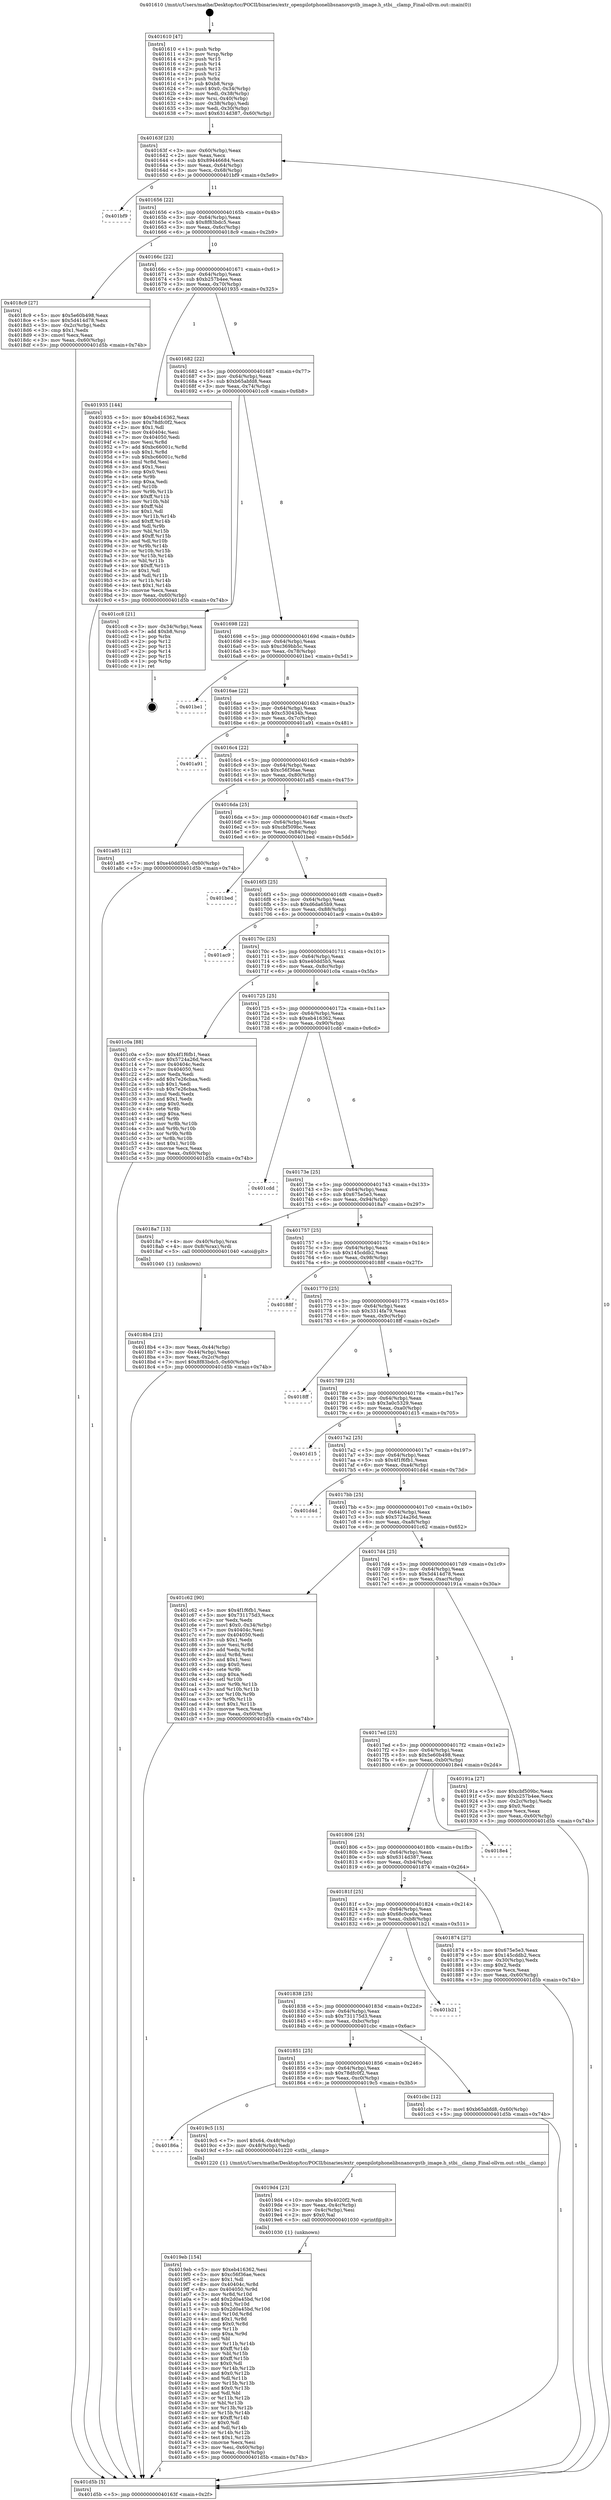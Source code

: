 digraph "0x401610" {
  label = "0x401610 (/mnt/c/Users/mathe/Desktop/tcc/POCII/binaries/extr_openpilotphonelibsnanovgstb_image.h_stbi__clamp_Final-ollvm.out::main(0))"
  labelloc = "t"
  node[shape=record]

  Entry [label="",width=0.3,height=0.3,shape=circle,fillcolor=black,style=filled]
  "0x40163f" [label="{
     0x40163f [23]\l
     | [instrs]\l
     &nbsp;&nbsp;0x40163f \<+3\>: mov -0x60(%rbp),%eax\l
     &nbsp;&nbsp;0x401642 \<+2\>: mov %eax,%ecx\l
     &nbsp;&nbsp;0x401644 \<+6\>: sub $0x89446684,%ecx\l
     &nbsp;&nbsp;0x40164a \<+3\>: mov %eax,-0x64(%rbp)\l
     &nbsp;&nbsp;0x40164d \<+3\>: mov %ecx,-0x68(%rbp)\l
     &nbsp;&nbsp;0x401650 \<+6\>: je 0000000000401bf9 \<main+0x5e9\>\l
  }"]
  "0x401bf9" [label="{
     0x401bf9\l
  }", style=dashed]
  "0x401656" [label="{
     0x401656 [22]\l
     | [instrs]\l
     &nbsp;&nbsp;0x401656 \<+5\>: jmp 000000000040165b \<main+0x4b\>\l
     &nbsp;&nbsp;0x40165b \<+3\>: mov -0x64(%rbp),%eax\l
     &nbsp;&nbsp;0x40165e \<+5\>: sub $0x8f83bdc5,%eax\l
     &nbsp;&nbsp;0x401663 \<+3\>: mov %eax,-0x6c(%rbp)\l
     &nbsp;&nbsp;0x401666 \<+6\>: je 00000000004018c9 \<main+0x2b9\>\l
  }"]
  Exit [label="",width=0.3,height=0.3,shape=circle,fillcolor=black,style=filled,peripheries=2]
  "0x4018c9" [label="{
     0x4018c9 [27]\l
     | [instrs]\l
     &nbsp;&nbsp;0x4018c9 \<+5\>: mov $0x5e60b498,%eax\l
     &nbsp;&nbsp;0x4018ce \<+5\>: mov $0x5d414d78,%ecx\l
     &nbsp;&nbsp;0x4018d3 \<+3\>: mov -0x2c(%rbp),%edx\l
     &nbsp;&nbsp;0x4018d6 \<+3\>: cmp $0x1,%edx\l
     &nbsp;&nbsp;0x4018d9 \<+3\>: cmovl %ecx,%eax\l
     &nbsp;&nbsp;0x4018dc \<+3\>: mov %eax,-0x60(%rbp)\l
     &nbsp;&nbsp;0x4018df \<+5\>: jmp 0000000000401d5b \<main+0x74b\>\l
  }"]
  "0x40166c" [label="{
     0x40166c [22]\l
     | [instrs]\l
     &nbsp;&nbsp;0x40166c \<+5\>: jmp 0000000000401671 \<main+0x61\>\l
     &nbsp;&nbsp;0x401671 \<+3\>: mov -0x64(%rbp),%eax\l
     &nbsp;&nbsp;0x401674 \<+5\>: sub $0xb257b4ee,%eax\l
     &nbsp;&nbsp;0x401679 \<+3\>: mov %eax,-0x70(%rbp)\l
     &nbsp;&nbsp;0x40167c \<+6\>: je 0000000000401935 \<main+0x325\>\l
  }"]
  "0x4019eb" [label="{
     0x4019eb [154]\l
     | [instrs]\l
     &nbsp;&nbsp;0x4019eb \<+5\>: mov $0xeb416362,%esi\l
     &nbsp;&nbsp;0x4019f0 \<+5\>: mov $0xc56f36ae,%ecx\l
     &nbsp;&nbsp;0x4019f5 \<+2\>: mov $0x1,%dl\l
     &nbsp;&nbsp;0x4019f7 \<+8\>: mov 0x40404c,%r8d\l
     &nbsp;&nbsp;0x4019ff \<+8\>: mov 0x404050,%r9d\l
     &nbsp;&nbsp;0x401a07 \<+3\>: mov %r8d,%r10d\l
     &nbsp;&nbsp;0x401a0a \<+7\>: add $0x2d0a45bd,%r10d\l
     &nbsp;&nbsp;0x401a11 \<+4\>: sub $0x1,%r10d\l
     &nbsp;&nbsp;0x401a15 \<+7\>: sub $0x2d0a45bd,%r10d\l
     &nbsp;&nbsp;0x401a1c \<+4\>: imul %r10d,%r8d\l
     &nbsp;&nbsp;0x401a20 \<+4\>: and $0x1,%r8d\l
     &nbsp;&nbsp;0x401a24 \<+4\>: cmp $0x0,%r8d\l
     &nbsp;&nbsp;0x401a28 \<+4\>: sete %r11b\l
     &nbsp;&nbsp;0x401a2c \<+4\>: cmp $0xa,%r9d\l
     &nbsp;&nbsp;0x401a30 \<+3\>: setl %bl\l
     &nbsp;&nbsp;0x401a33 \<+3\>: mov %r11b,%r14b\l
     &nbsp;&nbsp;0x401a36 \<+4\>: xor $0xff,%r14b\l
     &nbsp;&nbsp;0x401a3a \<+3\>: mov %bl,%r15b\l
     &nbsp;&nbsp;0x401a3d \<+4\>: xor $0xff,%r15b\l
     &nbsp;&nbsp;0x401a41 \<+3\>: xor $0x0,%dl\l
     &nbsp;&nbsp;0x401a44 \<+3\>: mov %r14b,%r12b\l
     &nbsp;&nbsp;0x401a47 \<+4\>: and $0x0,%r12b\l
     &nbsp;&nbsp;0x401a4b \<+3\>: and %dl,%r11b\l
     &nbsp;&nbsp;0x401a4e \<+3\>: mov %r15b,%r13b\l
     &nbsp;&nbsp;0x401a51 \<+4\>: and $0x0,%r13b\l
     &nbsp;&nbsp;0x401a55 \<+2\>: and %dl,%bl\l
     &nbsp;&nbsp;0x401a57 \<+3\>: or %r11b,%r12b\l
     &nbsp;&nbsp;0x401a5a \<+3\>: or %bl,%r13b\l
     &nbsp;&nbsp;0x401a5d \<+3\>: xor %r13b,%r12b\l
     &nbsp;&nbsp;0x401a60 \<+3\>: or %r15b,%r14b\l
     &nbsp;&nbsp;0x401a63 \<+4\>: xor $0xff,%r14b\l
     &nbsp;&nbsp;0x401a67 \<+3\>: or $0x0,%dl\l
     &nbsp;&nbsp;0x401a6a \<+3\>: and %dl,%r14b\l
     &nbsp;&nbsp;0x401a6d \<+3\>: or %r14b,%r12b\l
     &nbsp;&nbsp;0x401a70 \<+4\>: test $0x1,%r12b\l
     &nbsp;&nbsp;0x401a74 \<+3\>: cmovne %ecx,%esi\l
     &nbsp;&nbsp;0x401a77 \<+3\>: mov %esi,-0x60(%rbp)\l
     &nbsp;&nbsp;0x401a7a \<+6\>: mov %eax,-0xc4(%rbp)\l
     &nbsp;&nbsp;0x401a80 \<+5\>: jmp 0000000000401d5b \<main+0x74b\>\l
  }"]
  "0x401935" [label="{
     0x401935 [144]\l
     | [instrs]\l
     &nbsp;&nbsp;0x401935 \<+5\>: mov $0xeb416362,%eax\l
     &nbsp;&nbsp;0x40193a \<+5\>: mov $0x78dfc0f2,%ecx\l
     &nbsp;&nbsp;0x40193f \<+2\>: mov $0x1,%dl\l
     &nbsp;&nbsp;0x401941 \<+7\>: mov 0x40404c,%esi\l
     &nbsp;&nbsp;0x401948 \<+7\>: mov 0x404050,%edi\l
     &nbsp;&nbsp;0x40194f \<+3\>: mov %esi,%r8d\l
     &nbsp;&nbsp;0x401952 \<+7\>: add $0xbc66001c,%r8d\l
     &nbsp;&nbsp;0x401959 \<+4\>: sub $0x1,%r8d\l
     &nbsp;&nbsp;0x40195d \<+7\>: sub $0xbc66001c,%r8d\l
     &nbsp;&nbsp;0x401964 \<+4\>: imul %r8d,%esi\l
     &nbsp;&nbsp;0x401968 \<+3\>: and $0x1,%esi\l
     &nbsp;&nbsp;0x40196b \<+3\>: cmp $0x0,%esi\l
     &nbsp;&nbsp;0x40196e \<+4\>: sete %r9b\l
     &nbsp;&nbsp;0x401972 \<+3\>: cmp $0xa,%edi\l
     &nbsp;&nbsp;0x401975 \<+4\>: setl %r10b\l
     &nbsp;&nbsp;0x401979 \<+3\>: mov %r9b,%r11b\l
     &nbsp;&nbsp;0x40197c \<+4\>: xor $0xff,%r11b\l
     &nbsp;&nbsp;0x401980 \<+3\>: mov %r10b,%bl\l
     &nbsp;&nbsp;0x401983 \<+3\>: xor $0xff,%bl\l
     &nbsp;&nbsp;0x401986 \<+3\>: xor $0x1,%dl\l
     &nbsp;&nbsp;0x401989 \<+3\>: mov %r11b,%r14b\l
     &nbsp;&nbsp;0x40198c \<+4\>: and $0xff,%r14b\l
     &nbsp;&nbsp;0x401990 \<+3\>: and %dl,%r9b\l
     &nbsp;&nbsp;0x401993 \<+3\>: mov %bl,%r15b\l
     &nbsp;&nbsp;0x401996 \<+4\>: and $0xff,%r15b\l
     &nbsp;&nbsp;0x40199a \<+3\>: and %dl,%r10b\l
     &nbsp;&nbsp;0x40199d \<+3\>: or %r9b,%r14b\l
     &nbsp;&nbsp;0x4019a0 \<+3\>: or %r10b,%r15b\l
     &nbsp;&nbsp;0x4019a3 \<+3\>: xor %r15b,%r14b\l
     &nbsp;&nbsp;0x4019a6 \<+3\>: or %bl,%r11b\l
     &nbsp;&nbsp;0x4019a9 \<+4\>: xor $0xff,%r11b\l
     &nbsp;&nbsp;0x4019ad \<+3\>: or $0x1,%dl\l
     &nbsp;&nbsp;0x4019b0 \<+3\>: and %dl,%r11b\l
     &nbsp;&nbsp;0x4019b3 \<+3\>: or %r11b,%r14b\l
     &nbsp;&nbsp;0x4019b6 \<+4\>: test $0x1,%r14b\l
     &nbsp;&nbsp;0x4019ba \<+3\>: cmovne %ecx,%eax\l
     &nbsp;&nbsp;0x4019bd \<+3\>: mov %eax,-0x60(%rbp)\l
     &nbsp;&nbsp;0x4019c0 \<+5\>: jmp 0000000000401d5b \<main+0x74b\>\l
  }"]
  "0x401682" [label="{
     0x401682 [22]\l
     | [instrs]\l
     &nbsp;&nbsp;0x401682 \<+5\>: jmp 0000000000401687 \<main+0x77\>\l
     &nbsp;&nbsp;0x401687 \<+3\>: mov -0x64(%rbp),%eax\l
     &nbsp;&nbsp;0x40168a \<+5\>: sub $0xb65abfd8,%eax\l
     &nbsp;&nbsp;0x40168f \<+3\>: mov %eax,-0x74(%rbp)\l
     &nbsp;&nbsp;0x401692 \<+6\>: je 0000000000401cc8 \<main+0x6b8\>\l
  }"]
  "0x4019d4" [label="{
     0x4019d4 [23]\l
     | [instrs]\l
     &nbsp;&nbsp;0x4019d4 \<+10\>: movabs $0x4020f2,%rdi\l
     &nbsp;&nbsp;0x4019de \<+3\>: mov %eax,-0x4c(%rbp)\l
     &nbsp;&nbsp;0x4019e1 \<+3\>: mov -0x4c(%rbp),%esi\l
     &nbsp;&nbsp;0x4019e4 \<+2\>: mov $0x0,%al\l
     &nbsp;&nbsp;0x4019e6 \<+5\>: call 0000000000401030 \<printf@plt\>\l
     | [calls]\l
     &nbsp;&nbsp;0x401030 \{1\} (unknown)\l
  }"]
  "0x401cc8" [label="{
     0x401cc8 [21]\l
     | [instrs]\l
     &nbsp;&nbsp;0x401cc8 \<+3\>: mov -0x34(%rbp),%eax\l
     &nbsp;&nbsp;0x401ccb \<+7\>: add $0xb8,%rsp\l
     &nbsp;&nbsp;0x401cd2 \<+1\>: pop %rbx\l
     &nbsp;&nbsp;0x401cd3 \<+2\>: pop %r12\l
     &nbsp;&nbsp;0x401cd5 \<+2\>: pop %r13\l
     &nbsp;&nbsp;0x401cd7 \<+2\>: pop %r14\l
     &nbsp;&nbsp;0x401cd9 \<+2\>: pop %r15\l
     &nbsp;&nbsp;0x401cdb \<+1\>: pop %rbp\l
     &nbsp;&nbsp;0x401cdc \<+1\>: ret\l
  }"]
  "0x401698" [label="{
     0x401698 [22]\l
     | [instrs]\l
     &nbsp;&nbsp;0x401698 \<+5\>: jmp 000000000040169d \<main+0x8d\>\l
     &nbsp;&nbsp;0x40169d \<+3\>: mov -0x64(%rbp),%eax\l
     &nbsp;&nbsp;0x4016a0 \<+5\>: sub $0xc369bb5c,%eax\l
     &nbsp;&nbsp;0x4016a5 \<+3\>: mov %eax,-0x78(%rbp)\l
     &nbsp;&nbsp;0x4016a8 \<+6\>: je 0000000000401be1 \<main+0x5d1\>\l
  }"]
  "0x40186a" [label="{
     0x40186a\l
  }", style=dashed]
  "0x401be1" [label="{
     0x401be1\l
  }", style=dashed]
  "0x4016ae" [label="{
     0x4016ae [22]\l
     | [instrs]\l
     &nbsp;&nbsp;0x4016ae \<+5\>: jmp 00000000004016b3 \<main+0xa3\>\l
     &nbsp;&nbsp;0x4016b3 \<+3\>: mov -0x64(%rbp),%eax\l
     &nbsp;&nbsp;0x4016b6 \<+5\>: sub $0xc530434b,%eax\l
     &nbsp;&nbsp;0x4016bb \<+3\>: mov %eax,-0x7c(%rbp)\l
     &nbsp;&nbsp;0x4016be \<+6\>: je 0000000000401a91 \<main+0x481\>\l
  }"]
  "0x4019c5" [label="{
     0x4019c5 [15]\l
     | [instrs]\l
     &nbsp;&nbsp;0x4019c5 \<+7\>: movl $0x64,-0x48(%rbp)\l
     &nbsp;&nbsp;0x4019cc \<+3\>: mov -0x48(%rbp),%edi\l
     &nbsp;&nbsp;0x4019cf \<+5\>: call 0000000000401220 \<stbi__clamp\>\l
     | [calls]\l
     &nbsp;&nbsp;0x401220 \{1\} (/mnt/c/Users/mathe/Desktop/tcc/POCII/binaries/extr_openpilotphonelibsnanovgstb_image.h_stbi__clamp_Final-ollvm.out::stbi__clamp)\l
  }"]
  "0x401a91" [label="{
     0x401a91\l
  }", style=dashed]
  "0x4016c4" [label="{
     0x4016c4 [22]\l
     | [instrs]\l
     &nbsp;&nbsp;0x4016c4 \<+5\>: jmp 00000000004016c9 \<main+0xb9\>\l
     &nbsp;&nbsp;0x4016c9 \<+3\>: mov -0x64(%rbp),%eax\l
     &nbsp;&nbsp;0x4016cc \<+5\>: sub $0xc56f36ae,%eax\l
     &nbsp;&nbsp;0x4016d1 \<+3\>: mov %eax,-0x80(%rbp)\l
     &nbsp;&nbsp;0x4016d4 \<+6\>: je 0000000000401a85 \<main+0x475\>\l
  }"]
  "0x401851" [label="{
     0x401851 [25]\l
     | [instrs]\l
     &nbsp;&nbsp;0x401851 \<+5\>: jmp 0000000000401856 \<main+0x246\>\l
     &nbsp;&nbsp;0x401856 \<+3\>: mov -0x64(%rbp),%eax\l
     &nbsp;&nbsp;0x401859 \<+5\>: sub $0x78dfc0f2,%eax\l
     &nbsp;&nbsp;0x40185e \<+6\>: mov %eax,-0xc0(%rbp)\l
     &nbsp;&nbsp;0x401864 \<+6\>: je 00000000004019c5 \<main+0x3b5\>\l
  }"]
  "0x401a85" [label="{
     0x401a85 [12]\l
     | [instrs]\l
     &nbsp;&nbsp;0x401a85 \<+7\>: movl $0xe40dd5b5,-0x60(%rbp)\l
     &nbsp;&nbsp;0x401a8c \<+5\>: jmp 0000000000401d5b \<main+0x74b\>\l
  }"]
  "0x4016da" [label="{
     0x4016da [25]\l
     | [instrs]\l
     &nbsp;&nbsp;0x4016da \<+5\>: jmp 00000000004016df \<main+0xcf\>\l
     &nbsp;&nbsp;0x4016df \<+3\>: mov -0x64(%rbp),%eax\l
     &nbsp;&nbsp;0x4016e2 \<+5\>: sub $0xcbf509bc,%eax\l
     &nbsp;&nbsp;0x4016e7 \<+6\>: mov %eax,-0x84(%rbp)\l
     &nbsp;&nbsp;0x4016ed \<+6\>: je 0000000000401bed \<main+0x5dd\>\l
  }"]
  "0x401cbc" [label="{
     0x401cbc [12]\l
     | [instrs]\l
     &nbsp;&nbsp;0x401cbc \<+7\>: movl $0xb65abfd8,-0x60(%rbp)\l
     &nbsp;&nbsp;0x401cc3 \<+5\>: jmp 0000000000401d5b \<main+0x74b\>\l
  }"]
  "0x401bed" [label="{
     0x401bed\l
  }", style=dashed]
  "0x4016f3" [label="{
     0x4016f3 [25]\l
     | [instrs]\l
     &nbsp;&nbsp;0x4016f3 \<+5\>: jmp 00000000004016f8 \<main+0xe8\>\l
     &nbsp;&nbsp;0x4016f8 \<+3\>: mov -0x64(%rbp),%eax\l
     &nbsp;&nbsp;0x4016fb \<+5\>: sub $0xd6da65b9,%eax\l
     &nbsp;&nbsp;0x401700 \<+6\>: mov %eax,-0x88(%rbp)\l
     &nbsp;&nbsp;0x401706 \<+6\>: je 0000000000401ac9 \<main+0x4b9\>\l
  }"]
  "0x401838" [label="{
     0x401838 [25]\l
     | [instrs]\l
     &nbsp;&nbsp;0x401838 \<+5\>: jmp 000000000040183d \<main+0x22d\>\l
     &nbsp;&nbsp;0x40183d \<+3\>: mov -0x64(%rbp),%eax\l
     &nbsp;&nbsp;0x401840 \<+5\>: sub $0x731175d3,%eax\l
     &nbsp;&nbsp;0x401845 \<+6\>: mov %eax,-0xbc(%rbp)\l
     &nbsp;&nbsp;0x40184b \<+6\>: je 0000000000401cbc \<main+0x6ac\>\l
  }"]
  "0x401ac9" [label="{
     0x401ac9\l
  }", style=dashed]
  "0x40170c" [label="{
     0x40170c [25]\l
     | [instrs]\l
     &nbsp;&nbsp;0x40170c \<+5\>: jmp 0000000000401711 \<main+0x101\>\l
     &nbsp;&nbsp;0x401711 \<+3\>: mov -0x64(%rbp),%eax\l
     &nbsp;&nbsp;0x401714 \<+5\>: sub $0xe40dd5b5,%eax\l
     &nbsp;&nbsp;0x401719 \<+6\>: mov %eax,-0x8c(%rbp)\l
     &nbsp;&nbsp;0x40171f \<+6\>: je 0000000000401c0a \<main+0x5fa\>\l
  }"]
  "0x401b21" [label="{
     0x401b21\l
  }", style=dashed]
  "0x401c0a" [label="{
     0x401c0a [88]\l
     | [instrs]\l
     &nbsp;&nbsp;0x401c0a \<+5\>: mov $0x4f1f6fb1,%eax\l
     &nbsp;&nbsp;0x401c0f \<+5\>: mov $0x5724a26d,%ecx\l
     &nbsp;&nbsp;0x401c14 \<+7\>: mov 0x40404c,%edx\l
     &nbsp;&nbsp;0x401c1b \<+7\>: mov 0x404050,%esi\l
     &nbsp;&nbsp;0x401c22 \<+2\>: mov %edx,%edi\l
     &nbsp;&nbsp;0x401c24 \<+6\>: add $0x7e26cbaa,%edi\l
     &nbsp;&nbsp;0x401c2a \<+3\>: sub $0x1,%edi\l
     &nbsp;&nbsp;0x401c2d \<+6\>: sub $0x7e26cbaa,%edi\l
     &nbsp;&nbsp;0x401c33 \<+3\>: imul %edi,%edx\l
     &nbsp;&nbsp;0x401c36 \<+3\>: and $0x1,%edx\l
     &nbsp;&nbsp;0x401c39 \<+3\>: cmp $0x0,%edx\l
     &nbsp;&nbsp;0x401c3c \<+4\>: sete %r8b\l
     &nbsp;&nbsp;0x401c40 \<+3\>: cmp $0xa,%esi\l
     &nbsp;&nbsp;0x401c43 \<+4\>: setl %r9b\l
     &nbsp;&nbsp;0x401c47 \<+3\>: mov %r8b,%r10b\l
     &nbsp;&nbsp;0x401c4a \<+3\>: and %r9b,%r10b\l
     &nbsp;&nbsp;0x401c4d \<+3\>: xor %r9b,%r8b\l
     &nbsp;&nbsp;0x401c50 \<+3\>: or %r8b,%r10b\l
     &nbsp;&nbsp;0x401c53 \<+4\>: test $0x1,%r10b\l
     &nbsp;&nbsp;0x401c57 \<+3\>: cmovne %ecx,%eax\l
     &nbsp;&nbsp;0x401c5a \<+3\>: mov %eax,-0x60(%rbp)\l
     &nbsp;&nbsp;0x401c5d \<+5\>: jmp 0000000000401d5b \<main+0x74b\>\l
  }"]
  "0x401725" [label="{
     0x401725 [25]\l
     | [instrs]\l
     &nbsp;&nbsp;0x401725 \<+5\>: jmp 000000000040172a \<main+0x11a\>\l
     &nbsp;&nbsp;0x40172a \<+3\>: mov -0x64(%rbp),%eax\l
     &nbsp;&nbsp;0x40172d \<+5\>: sub $0xeb416362,%eax\l
     &nbsp;&nbsp;0x401732 \<+6\>: mov %eax,-0x90(%rbp)\l
     &nbsp;&nbsp;0x401738 \<+6\>: je 0000000000401cdd \<main+0x6cd\>\l
  }"]
  "0x4018b4" [label="{
     0x4018b4 [21]\l
     | [instrs]\l
     &nbsp;&nbsp;0x4018b4 \<+3\>: mov %eax,-0x44(%rbp)\l
     &nbsp;&nbsp;0x4018b7 \<+3\>: mov -0x44(%rbp),%eax\l
     &nbsp;&nbsp;0x4018ba \<+3\>: mov %eax,-0x2c(%rbp)\l
     &nbsp;&nbsp;0x4018bd \<+7\>: movl $0x8f83bdc5,-0x60(%rbp)\l
     &nbsp;&nbsp;0x4018c4 \<+5\>: jmp 0000000000401d5b \<main+0x74b\>\l
  }"]
  "0x401cdd" [label="{
     0x401cdd\l
  }", style=dashed]
  "0x40173e" [label="{
     0x40173e [25]\l
     | [instrs]\l
     &nbsp;&nbsp;0x40173e \<+5\>: jmp 0000000000401743 \<main+0x133\>\l
     &nbsp;&nbsp;0x401743 \<+3\>: mov -0x64(%rbp),%eax\l
     &nbsp;&nbsp;0x401746 \<+5\>: sub $0x675e5e3,%eax\l
     &nbsp;&nbsp;0x40174b \<+6\>: mov %eax,-0x94(%rbp)\l
     &nbsp;&nbsp;0x401751 \<+6\>: je 00000000004018a7 \<main+0x297\>\l
  }"]
  "0x401610" [label="{
     0x401610 [47]\l
     | [instrs]\l
     &nbsp;&nbsp;0x401610 \<+1\>: push %rbp\l
     &nbsp;&nbsp;0x401611 \<+3\>: mov %rsp,%rbp\l
     &nbsp;&nbsp;0x401614 \<+2\>: push %r15\l
     &nbsp;&nbsp;0x401616 \<+2\>: push %r14\l
     &nbsp;&nbsp;0x401618 \<+2\>: push %r13\l
     &nbsp;&nbsp;0x40161a \<+2\>: push %r12\l
     &nbsp;&nbsp;0x40161c \<+1\>: push %rbx\l
     &nbsp;&nbsp;0x40161d \<+7\>: sub $0xb8,%rsp\l
     &nbsp;&nbsp;0x401624 \<+7\>: movl $0x0,-0x34(%rbp)\l
     &nbsp;&nbsp;0x40162b \<+3\>: mov %edi,-0x38(%rbp)\l
     &nbsp;&nbsp;0x40162e \<+4\>: mov %rsi,-0x40(%rbp)\l
     &nbsp;&nbsp;0x401632 \<+3\>: mov -0x38(%rbp),%edi\l
     &nbsp;&nbsp;0x401635 \<+3\>: mov %edi,-0x30(%rbp)\l
     &nbsp;&nbsp;0x401638 \<+7\>: movl $0x6314d387,-0x60(%rbp)\l
  }"]
  "0x4018a7" [label="{
     0x4018a7 [13]\l
     | [instrs]\l
     &nbsp;&nbsp;0x4018a7 \<+4\>: mov -0x40(%rbp),%rax\l
     &nbsp;&nbsp;0x4018ab \<+4\>: mov 0x8(%rax),%rdi\l
     &nbsp;&nbsp;0x4018af \<+5\>: call 0000000000401040 \<atoi@plt\>\l
     | [calls]\l
     &nbsp;&nbsp;0x401040 \{1\} (unknown)\l
  }"]
  "0x401757" [label="{
     0x401757 [25]\l
     | [instrs]\l
     &nbsp;&nbsp;0x401757 \<+5\>: jmp 000000000040175c \<main+0x14c\>\l
     &nbsp;&nbsp;0x40175c \<+3\>: mov -0x64(%rbp),%eax\l
     &nbsp;&nbsp;0x40175f \<+5\>: sub $0x145cddb2,%eax\l
     &nbsp;&nbsp;0x401764 \<+6\>: mov %eax,-0x98(%rbp)\l
     &nbsp;&nbsp;0x40176a \<+6\>: je 000000000040188f \<main+0x27f\>\l
  }"]
  "0x401d5b" [label="{
     0x401d5b [5]\l
     | [instrs]\l
     &nbsp;&nbsp;0x401d5b \<+5\>: jmp 000000000040163f \<main+0x2f\>\l
  }"]
  "0x40188f" [label="{
     0x40188f\l
  }", style=dashed]
  "0x401770" [label="{
     0x401770 [25]\l
     | [instrs]\l
     &nbsp;&nbsp;0x401770 \<+5\>: jmp 0000000000401775 \<main+0x165\>\l
     &nbsp;&nbsp;0x401775 \<+3\>: mov -0x64(%rbp),%eax\l
     &nbsp;&nbsp;0x401778 \<+5\>: sub $0x3314fa79,%eax\l
     &nbsp;&nbsp;0x40177d \<+6\>: mov %eax,-0x9c(%rbp)\l
     &nbsp;&nbsp;0x401783 \<+6\>: je 00000000004018ff \<main+0x2ef\>\l
  }"]
  "0x40181f" [label="{
     0x40181f [25]\l
     | [instrs]\l
     &nbsp;&nbsp;0x40181f \<+5\>: jmp 0000000000401824 \<main+0x214\>\l
     &nbsp;&nbsp;0x401824 \<+3\>: mov -0x64(%rbp),%eax\l
     &nbsp;&nbsp;0x401827 \<+5\>: sub $0x68c0ce0a,%eax\l
     &nbsp;&nbsp;0x40182c \<+6\>: mov %eax,-0xb8(%rbp)\l
     &nbsp;&nbsp;0x401832 \<+6\>: je 0000000000401b21 \<main+0x511\>\l
  }"]
  "0x4018ff" [label="{
     0x4018ff\l
  }", style=dashed]
  "0x401789" [label="{
     0x401789 [25]\l
     | [instrs]\l
     &nbsp;&nbsp;0x401789 \<+5\>: jmp 000000000040178e \<main+0x17e\>\l
     &nbsp;&nbsp;0x40178e \<+3\>: mov -0x64(%rbp),%eax\l
     &nbsp;&nbsp;0x401791 \<+5\>: sub $0x3a0c5329,%eax\l
     &nbsp;&nbsp;0x401796 \<+6\>: mov %eax,-0xa0(%rbp)\l
     &nbsp;&nbsp;0x40179c \<+6\>: je 0000000000401d15 \<main+0x705\>\l
  }"]
  "0x401874" [label="{
     0x401874 [27]\l
     | [instrs]\l
     &nbsp;&nbsp;0x401874 \<+5\>: mov $0x675e5e3,%eax\l
     &nbsp;&nbsp;0x401879 \<+5\>: mov $0x145cddb2,%ecx\l
     &nbsp;&nbsp;0x40187e \<+3\>: mov -0x30(%rbp),%edx\l
     &nbsp;&nbsp;0x401881 \<+3\>: cmp $0x2,%edx\l
     &nbsp;&nbsp;0x401884 \<+3\>: cmovne %ecx,%eax\l
     &nbsp;&nbsp;0x401887 \<+3\>: mov %eax,-0x60(%rbp)\l
     &nbsp;&nbsp;0x40188a \<+5\>: jmp 0000000000401d5b \<main+0x74b\>\l
  }"]
  "0x401d15" [label="{
     0x401d15\l
  }", style=dashed]
  "0x4017a2" [label="{
     0x4017a2 [25]\l
     | [instrs]\l
     &nbsp;&nbsp;0x4017a2 \<+5\>: jmp 00000000004017a7 \<main+0x197\>\l
     &nbsp;&nbsp;0x4017a7 \<+3\>: mov -0x64(%rbp),%eax\l
     &nbsp;&nbsp;0x4017aa \<+5\>: sub $0x4f1f6fb1,%eax\l
     &nbsp;&nbsp;0x4017af \<+6\>: mov %eax,-0xa4(%rbp)\l
     &nbsp;&nbsp;0x4017b5 \<+6\>: je 0000000000401d4d \<main+0x73d\>\l
  }"]
  "0x401806" [label="{
     0x401806 [25]\l
     | [instrs]\l
     &nbsp;&nbsp;0x401806 \<+5\>: jmp 000000000040180b \<main+0x1fb\>\l
     &nbsp;&nbsp;0x40180b \<+3\>: mov -0x64(%rbp),%eax\l
     &nbsp;&nbsp;0x40180e \<+5\>: sub $0x6314d387,%eax\l
     &nbsp;&nbsp;0x401813 \<+6\>: mov %eax,-0xb4(%rbp)\l
     &nbsp;&nbsp;0x401819 \<+6\>: je 0000000000401874 \<main+0x264\>\l
  }"]
  "0x401d4d" [label="{
     0x401d4d\l
  }", style=dashed]
  "0x4017bb" [label="{
     0x4017bb [25]\l
     | [instrs]\l
     &nbsp;&nbsp;0x4017bb \<+5\>: jmp 00000000004017c0 \<main+0x1b0\>\l
     &nbsp;&nbsp;0x4017c0 \<+3\>: mov -0x64(%rbp),%eax\l
     &nbsp;&nbsp;0x4017c3 \<+5\>: sub $0x5724a26d,%eax\l
     &nbsp;&nbsp;0x4017c8 \<+6\>: mov %eax,-0xa8(%rbp)\l
     &nbsp;&nbsp;0x4017ce \<+6\>: je 0000000000401c62 \<main+0x652\>\l
  }"]
  "0x4018e4" [label="{
     0x4018e4\l
  }", style=dashed]
  "0x401c62" [label="{
     0x401c62 [90]\l
     | [instrs]\l
     &nbsp;&nbsp;0x401c62 \<+5\>: mov $0x4f1f6fb1,%eax\l
     &nbsp;&nbsp;0x401c67 \<+5\>: mov $0x731175d3,%ecx\l
     &nbsp;&nbsp;0x401c6c \<+2\>: xor %edx,%edx\l
     &nbsp;&nbsp;0x401c6e \<+7\>: movl $0x0,-0x34(%rbp)\l
     &nbsp;&nbsp;0x401c75 \<+7\>: mov 0x40404c,%esi\l
     &nbsp;&nbsp;0x401c7c \<+7\>: mov 0x404050,%edi\l
     &nbsp;&nbsp;0x401c83 \<+3\>: sub $0x1,%edx\l
     &nbsp;&nbsp;0x401c86 \<+3\>: mov %esi,%r8d\l
     &nbsp;&nbsp;0x401c89 \<+3\>: add %edx,%r8d\l
     &nbsp;&nbsp;0x401c8c \<+4\>: imul %r8d,%esi\l
     &nbsp;&nbsp;0x401c90 \<+3\>: and $0x1,%esi\l
     &nbsp;&nbsp;0x401c93 \<+3\>: cmp $0x0,%esi\l
     &nbsp;&nbsp;0x401c96 \<+4\>: sete %r9b\l
     &nbsp;&nbsp;0x401c9a \<+3\>: cmp $0xa,%edi\l
     &nbsp;&nbsp;0x401c9d \<+4\>: setl %r10b\l
     &nbsp;&nbsp;0x401ca1 \<+3\>: mov %r9b,%r11b\l
     &nbsp;&nbsp;0x401ca4 \<+3\>: and %r10b,%r11b\l
     &nbsp;&nbsp;0x401ca7 \<+3\>: xor %r10b,%r9b\l
     &nbsp;&nbsp;0x401caa \<+3\>: or %r9b,%r11b\l
     &nbsp;&nbsp;0x401cad \<+4\>: test $0x1,%r11b\l
     &nbsp;&nbsp;0x401cb1 \<+3\>: cmovne %ecx,%eax\l
     &nbsp;&nbsp;0x401cb4 \<+3\>: mov %eax,-0x60(%rbp)\l
     &nbsp;&nbsp;0x401cb7 \<+5\>: jmp 0000000000401d5b \<main+0x74b\>\l
  }"]
  "0x4017d4" [label="{
     0x4017d4 [25]\l
     | [instrs]\l
     &nbsp;&nbsp;0x4017d4 \<+5\>: jmp 00000000004017d9 \<main+0x1c9\>\l
     &nbsp;&nbsp;0x4017d9 \<+3\>: mov -0x64(%rbp),%eax\l
     &nbsp;&nbsp;0x4017dc \<+5\>: sub $0x5d414d78,%eax\l
     &nbsp;&nbsp;0x4017e1 \<+6\>: mov %eax,-0xac(%rbp)\l
     &nbsp;&nbsp;0x4017e7 \<+6\>: je 000000000040191a \<main+0x30a\>\l
  }"]
  "0x4017ed" [label="{
     0x4017ed [25]\l
     | [instrs]\l
     &nbsp;&nbsp;0x4017ed \<+5\>: jmp 00000000004017f2 \<main+0x1e2\>\l
     &nbsp;&nbsp;0x4017f2 \<+3\>: mov -0x64(%rbp),%eax\l
     &nbsp;&nbsp;0x4017f5 \<+5\>: sub $0x5e60b498,%eax\l
     &nbsp;&nbsp;0x4017fa \<+6\>: mov %eax,-0xb0(%rbp)\l
     &nbsp;&nbsp;0x401800 \<+6\>: je 00000000004018e4 \<main+0x2d4\>\l
  }"]
  "0x40191a" [label="{
     0x40191a [27]\l
     | [instrs]\l
     &nbsp;&nbsp;0x40191a \<+5\>: mov $0xcbf509bc,%eax\l
     &nbsp;&nbsp;0x40191f \<+5\>: mov $0xb257b4ee,%ecx\l
     &nbsp;&nbsp;0x401924 \<+3\>: mov -0x2c(%rbp),%edx\l
     &nbsp;&nbsp;0x401927 \<+3\>: cmp $0x0,%edx\l
     &nbsp;&nbsp;0x40192a \<+3\>: cmove %ecx,%eax\l
     &nbsp;&nbsp;0x40192d \<+3\>: mov %eax,-0x60(%rbp)\l
     &nbsp;&nbsp;0x401930 \<+5\>: jmp 0000000000401d5b \<main+0x74b\>\l
  }"]
  Entry -> "0x401610" [label=" 1"]
  "0x40163f" -> "0x401bf9" [label=" 0"]
  "0x40163f" -> "0x401656" [label=" 11"]
  "0x401cc8" -> Exit [label=" 1"]
  "0x401656" -> "0x4018c9" [label=" 1"]
  "0x401656" -> "0x40166c" [label=" 10"]
  "0x401cbc" -> "0x401d5b" [label=" 1"]
  "0x40166c" -> "0x401935" [label=" 1"]
  "0x40166c" -> "0x401682" [label=" 9"]
  "0x401c62" -> "0x401d5b" [label=" 1"]
  "0x401682" -> "0x401cc8" [label=" 1"]
  "0x401682" -> "0x401698" [label=" 8"]
  "0x401c0a" -> "0x401d5b" [label=" 1"]
  "0x401698" -> "0x401be1" [label=" 0"]
  "0x401698" -> "0x4016ae" [label=" 8"]
  "0x401a85" -> "0x401d5b" [label=" 1"]
  "0x4016ae" -> "0x401a91" [label=" 0"]
  "0x4016ae" -> "0x4016c4" [label=" 8"]
  "0x4019eb" -> "0x401d5b" [label=" 1"]
  "0x4016c4" -> "0x401a85" [label=" 1"]
  "0x4016c4" -> "0x4016da" [label=" 7"]
  "0x4019c5" -> "0x4019d4" [label=" 1"]
  "0x4016da" -> "0x401bed" [label=" 0"]
  "0x4016da" -> "0x4016f3" [label=" 7"]
  "0x401851" -> "0x40186a" [label=" 0"]
  "0x4016f3" -> "0x401ac9" [label=" 0"]
  "0x4016f3" -> "0x40170c" [label=" 7"]
  "0x4019d4" -> "0x4019eb" [label=" 1"]
  "0x40170c" -> "0x401c0a" [label=" 1"]
  "0x40170c" -> "0x401725" [label=" 6"]
  "0x401838" -> "0x401851" [label=" 1"]
  "0x401725" -> "0x401cdd" [label=" 0"]
  "0x401725" -> "0x40173e" [label=" 6"]
  "0x401851" -> "0x4019c5" [label=" 1"]
  "0x40173e" -> "0x4018a7" [label=" 1"]
  "0x40173e" -> "0x401757" [label=" 5"]
  "0x40181f" -> "0x401838" [label=" 2"]
  "0x401757" -> "0x40188f" [label=" 0"]
  "0x401757" -> "0x401770" [label=" 5"]
  "0x40181f" -> "0x401b21" [label=" 0"]
  "0x401770" -> "0x4018ff" [label=" 0"]
  "0x401770" -> "0x401789" [label=" 5"]
  "0x401838" -> "0x401cbc" [label=" 1"]
  "0x401789" -> "0x401d15" [label=" 0"]
  "0x401789" -> "0x4017a2" [label=" 5"]
  "0x401935" -> "0x401d5b" [label=" 1"]
  "0x4017a2" -> "0x401d4d" [label=" 0"]
  "0x4017a2" -> "0x4017bb" [label=" 5"]
  "0x4018c9" -> "0x401d5b" [label=" 1"]
  "0x4017bb" -> "0x401c62" [label=" 1"]
  "0x4017bb" -> "0x4017d4" [label=" 4"]
  "0x4018b4" -> "0x401d5b" [label=" 1"]
  "0x4017d4" -> "0x40191a" [label=" 1"]
  "0x4017d4" -> "0x4017ed" [label=" 3"]
  "0x4018a7" -> "0x4018b4" [label=" 1"]
  "0x4017ed" -> "0x4018e4" [label=" 0"]
  "0x4017ed" -> "0x401806" [label=" 3"]
  "0x40191a" -> "0x401d5b" [label=" 1"]
  "0x401806" -> "0x401874" [label=" 1"]
  "0x401806" -> "0x40181f" [label=" 2"]
  "0x401874" -> "0x401d5b" [label=" 1"]
  "0x401610" -> "0x40163f" [label=" 1"]
  "0x401d5b" -> "0x40163f" [label=" 10"]
}
